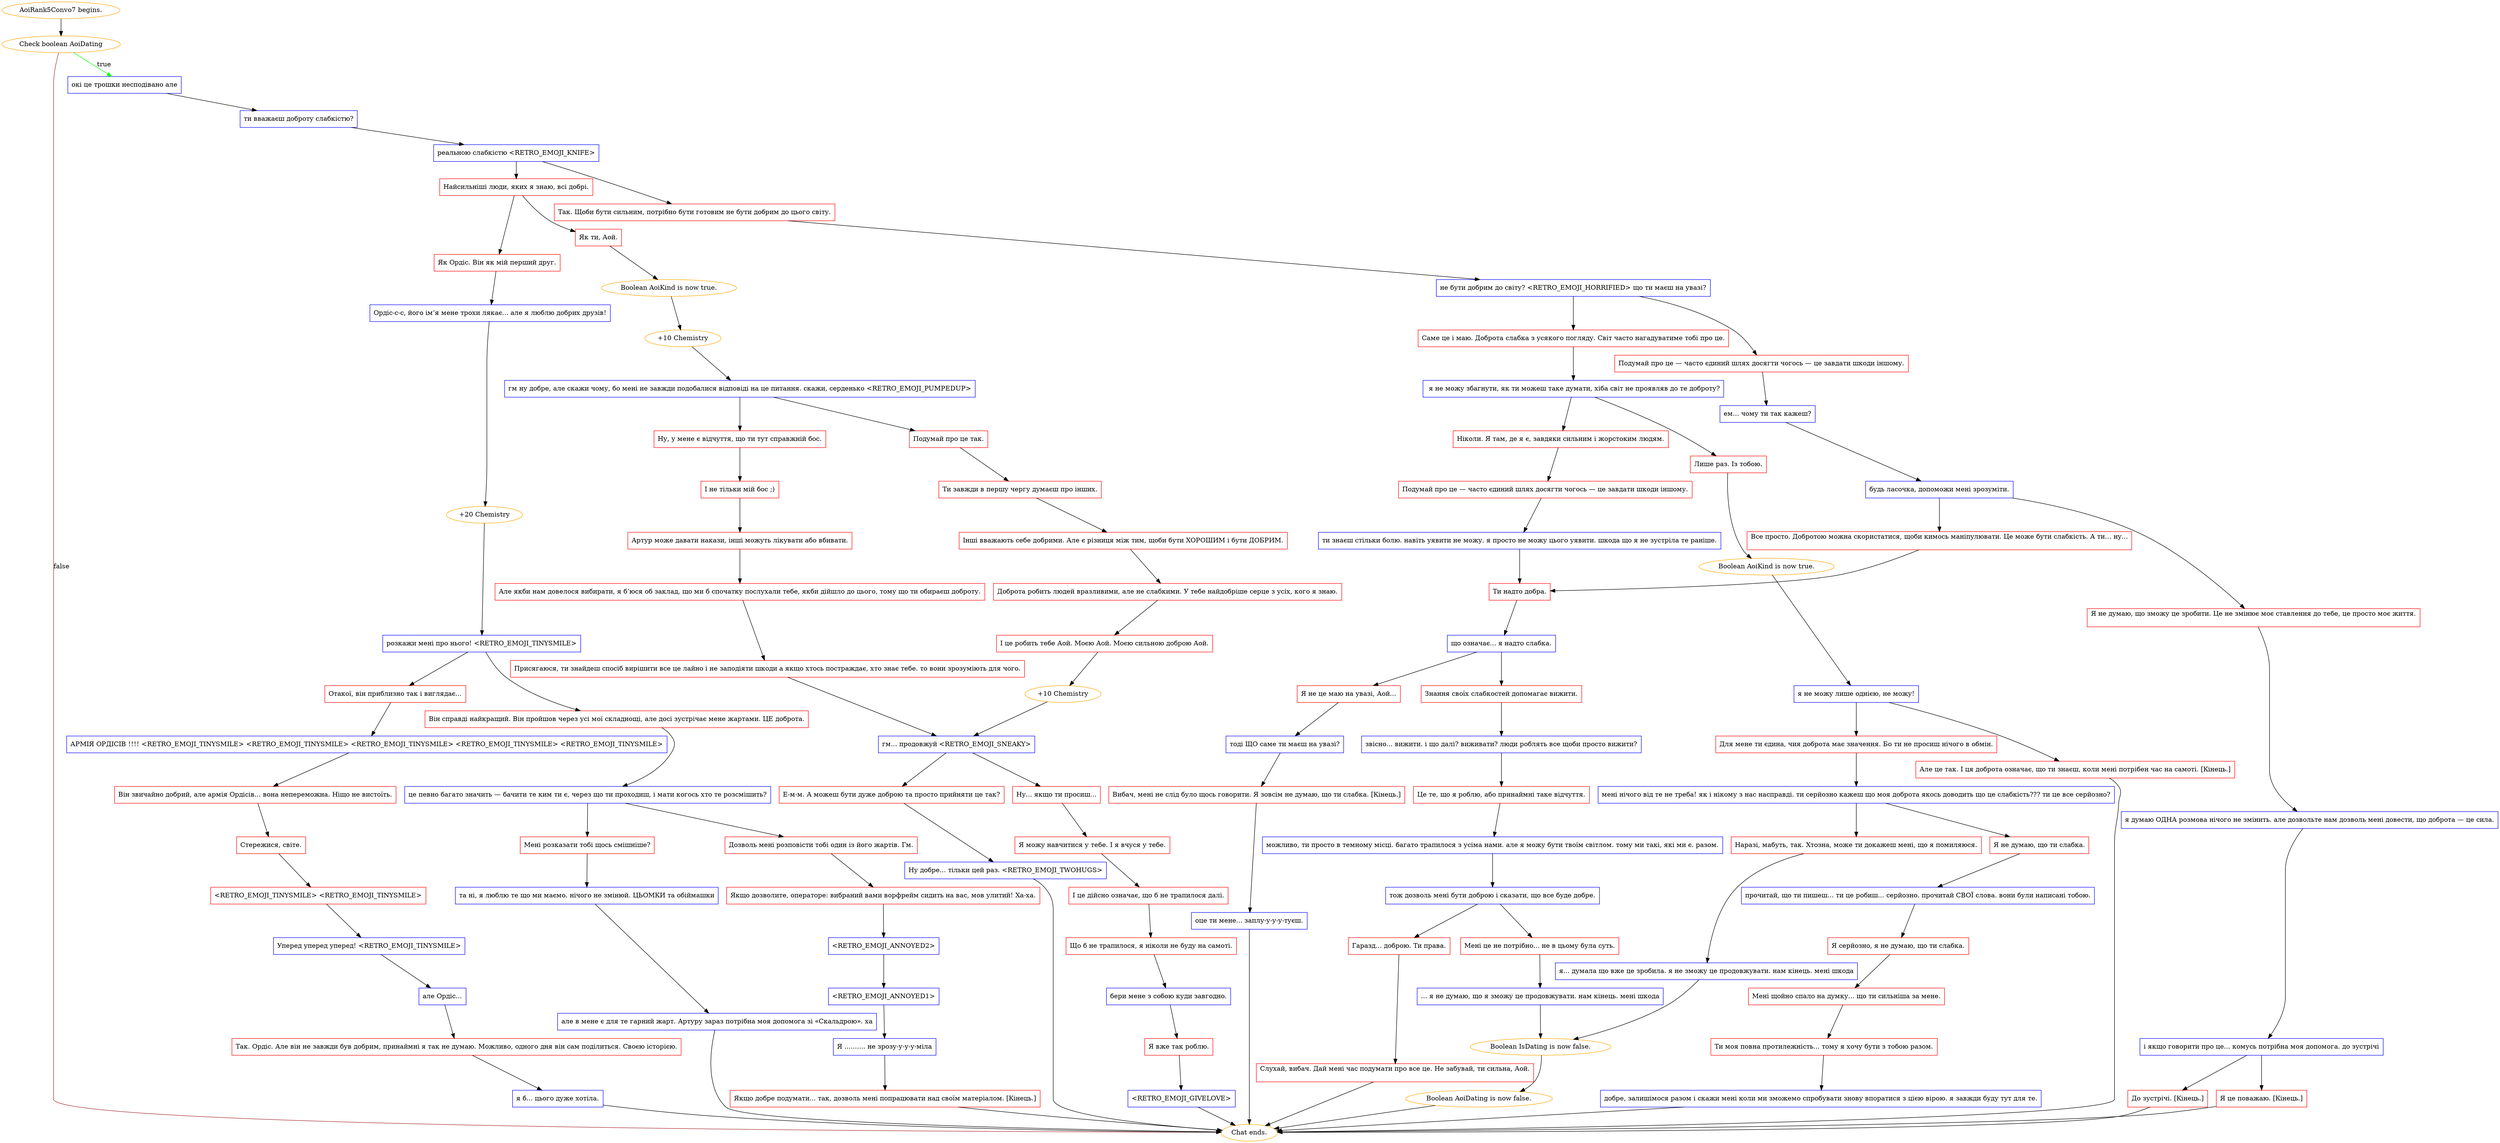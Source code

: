 digraph {
	"AoiRank5Convo7 begins." [color=orange];
		"AoiRank5Convo7 begins." -> j2617805464;
	j2617805464 [label="Check boolean AoiDating",color=orange];
		j2617805464 -> j4177354128 [label=true,color=green];
		j2617805464 -> "Chat ends." [label=false,color=brown];
	j4177354128 [label="окі це трошки несподівано але",shape=box,color=blue];
		j4177354128 -> j854671397;
	"Chat ends." [color=orange];
	j854671397 [label="ти вважаєш доброту слабкістю?",shape=box,color=blue];
		j854671397 -> j758492818;
	j758492818 [label="реальною слабкістю <RETRO_EMOJI_KNIFE>",shape=box,color=blue];
		j758492818 -> j3431946043;
		j758492818 -> j378970557;
	j3431946043 [label="Найсильніші люди, яких я знаю, всі добрі.",shape=box,color=red];
		j3431946043 -> j2355516011;
		j3431946043 -> j2958787392;
	j378970557 [label="Так. Щоби бути сильним, потрібно бути готовим не бути добрим до цього світу.",shape=box,color=red];
		j378970557 -> j3432389556;
	j2355516011 [label="Як ти, Аой.",shape=box,color=red];
		j2355516011 -> j1765872752;
	j2958787392 [label="Як Ордіс. Він як мій перший друг.",shape=box,color=red];
		j2958787392 -> j2334137923;
	j3432389556 [label="не бути добрим до світу? <RETRO_EMOJI_HORRIFIED> що ти маєш на увазі?",shape=box,color=blue];
		j3432389556 -> j4228614420;
		j3432389556 -> j3571489255;
	j1765872752 [label="Boolean AoiKind is now true.",color=orange];
		j1765872752 -> j3789754516;
	j2334137923 [label="Ордіс-с-с, його ім’я мене трохи лякає... але я люблю добрих друзів!",shape=box,color=blue];
		j2334137923 -> j2303849891;
	j4228614420 [label="Саме це і маю. Доброта слабка з усякого погляду. Світ часто нагадуватиме тобі про це.",shape=box,color=red];
		j4228614420 -> j3531354512;
	j3571489255 [label="Подумай про це — часто єдиний шлях досягти чогось — це завдати шкоди іншому.",shape=box,color=red];
		j3571489255 -> j1751109326;
	j3789754516 [label="+10 Chemistry",color=orange];
		j3789754516 -> j1667652659;
	j2303849891 [label="+20 Chemistry",color=orange];
		j2303849891 -> j3147363710;
	j3531354512 [label=" я не можу збагнути, як ти можеш таке думати, хіба світ не проявляв до те доброту?",shape=box,color=blue];
		j3531354512 -> j2488680428;
		j3531354512 -> j424855295;
	j1751109326 [label="ем... чому ти так кажеш?",shape=box,color=blue];
		j1751109326 -> j3823107915;
	j1667652659 [label="гм ну добре, але скажи чому, бо мені не завжди подобалися відповіді на це питання. скажи, серденько <RETRO_EMOJI_PUMPEDUP>",shape=box,color=blue];
		j1667652659 -> j3928344781;
		j1667652659 -> j3809329240;
	j3147363710 [label="розкажи мені про нього! <RETRO_EMOJI_TINYSMILE>",shape=box,color=blue];
		j3147363710 -> j3218505577;
		j3147363710 -> j1811137313;
	j2488680428 [label="Лише раз. Із тобою.",shape=box,color=red];
		j2488680428 -> j3191866186;
	j424855295 [label="Ніколи. Я там, де я є, завдяки сильним і жорстоким людям.",shape=box,color=red];
		j424855295 -> j383891026;
	j3823107915 [label="будь ласочка, допоможи мені зрозуміти.",shape=box,color=blue];
		j3823107915 -> j1662690043;
		j3823107915 -> j493285490;
	j3928344781 [label="Подумай про це так.",shape=box,color=red];
		j3928344781 -> j1419037767;
	j3809329240 [label="Ну, у мене є відчуття, що ти тут справжній бос.",shape=box,color=red];
		j3809329240 -> j3755045478;
	j3218505577 [label="Отакої, він приблизно так і виглядає...",shape=box,color=red];
		j3218505577 -> j3394891599;
	j1811137313 [label="Він справді найкращий. Він пройшов через усі мої складнощі, але досі зустрічає мене жартами. ЦЕ доброта.",shape=box,color=red];
		j1811137313 -> j2250497024;
	j3191866186 [label="Boolean AoiKind is now true.",color=orange];
		j3191866186 -> j2114993388;
	j383891026 [label="Подумай про це — часто єдиний шлях досягти чогось — це завдати шкоди іншому.",shape=box,color=red];
		j383891026 -> j2286918548;
	j1662690043 [label="Все просто. Добротою можна скористатися, щоби кимось маніпулювати. Це може бути слабкість. А ти… ну...
",shape=box,color=red];
		j1662690043 -> j2890513748;
	j493285490 [label="Я не думаю, що зможу це зробити. Це не змінює моє ставлення до тебе, це просто моє життя.
",shape=box,color=red];
		j493285490 -> j3562906416;
	j1419037767 [label="Ти завжди в першу чергу думаєш про інших.",shape=box,color=red];
		j1419037767 -> j2226488833;
	j3755045478 [label="І не тільки мій бос ;)",shape=box,color=red];
		j3755045478 -> j1329104476;
	j3394891599 [label="АРМІЯ ОРДІСІВ !!!! <RETRO_EMOJI_TINYSMILE> <RETRO_EMOJI_TINYSMILE> <RETRO_EMOJI_TINYSMILE> <RETRO_EMOJI_TINYSMILE> <RETRO_EMOJI_TINYSMILE>",shape=box,color=blue];
		j3394891599 -> j457232382;
	j2250497024 [label="це певно багато значить — бачити те ким ти є, через що ти проходиш, і мати когось хто те розсмішить?",shape=box,color=blue];
		j2250497024 -> j1822700695;
		j2250497024 -> j317142692;
	j2114993388 [label="я не можу лише однією, не можу!",shape=box,color=blue];
		j2114993388 -> j1691851778;
		j2114993388 -> j1598056534;
	j2286918548 [label="ти знаєш стільки болю. навіть уявити не можу. я просто не можу цього уявити. шкода що я не зустріла те раніше.",shape=box,color=blue];
		j2286918548 -> j2890513748;
	j2890513748 [label="Ти надто добра.",shape=box,color=red];
		j2890513748 -> j714082495;
	j3562906416 [label="я думаю ОДНА розмова нічого не змінить. але дозвольте нам дозволь мені довести, що доброта — це сила.",shape=box,color=blue];
		j3562906416 -> j2478421965;
	j2226488833 [label="Інші вважають себе добрими. Але є різниця між тим, щоби бути ХОРОШИМ і бути ДОБРИМ.",shape=box,color=red];
		j2226488833 -> j1339413413;
	j1329104476 [label="Артур може давати накази, інші можуть лікувати або вбивати.",shape=box,color=red];
		j1329104476 -> j1476790666;
	j457232382 [label="Він звичайно добрий, але армія Ордісів... вона непереможна. Ніщо не вистоїть.",shape=box,color=red];
		j457232382 -> j2418446354;
	j1822700695 [label="Мені розказати тобі щось смішніше?",shape=box,color=red];
		j1822700695 -> j4008382513;
	j317142692 [label="Дозволь мені розповісти тобі один із його жартів. Гм.",shape=box,color=red];
		j317142692 -> j4231596916;
	j1691851778 [label="Для мене ти єдина, чия доброта має значення. Бо ти не просиш нічого в обмін.",shape=box,color=red];
		j1691851778 -> j3251343583;
	j1598056534 [label="Але це так. І ця доброта означає, що ти знаєш, коли мені потрібен час на самоті. [Кінець.]",shape=box,color=red];
		j1598056534 -> "Chat ends.";
	j714082495 [label="що означає... я надто слабка.",shape=box,color=blue];
		j714082495 -> j556762567;
		j714082495 -> j2514291270;
	j2478421965 [label="і якщо говорити про це... комусь потрібна моя допомога. до зустрічі",shape=box,color=blue];
		j2478421965 -> j1334526884;
		j2478421965 -> j2119445374;
	j1339413413 [label="Доброта робить людей вразливими, але не слабкими. У тебе найдобріше серце з усіх, кого я знаю.",shape=box,color=red];
		j1339413413 -> j4193751428;
	j1476790666 [label="Але якби нам довелося вибирати, я б’юся об заклад, що ми б спочатку послухали тебе, якби дійшло до цього, тому що ти обираєш доброту.",shape=box,color=red];
		j1476790666 -> j3994469134;
	j2418446354 [label="Стережися, світе.",shape=box,color=red];
		j2418446354 -> j2997468801;
	j4008382513 [label="та ні, я люблю те що ми маємо. нічого не змінюй. ЦЬОМКИ та обіймашки",shape=box,color=blue];
		j4008382513 -> j1823610374;
	j4231596916 [label="Якщо дозволите, операторе: вибраний вами ворфрейм сидить на вас, мов улитий! Ха-ха.",shape=box,color=red];
		j4231596916 -> j1939330319;
	j3251343583 [label="мені нічого від те не треба! як і нікому з нас насправді. ти серйозно кажеш що моя доброта якось доводить що це слабкість??? ти це все серйозно?",shape=box,color=blue];
		j3251343583 -> j3781918436;
		j3251343583 -> j3103714925;
	j556762567 [label="Я не це маю на увазі, Аой...",shape=box,color=red];
		j556762567 -> j2477265579;
	j2514291270 [label="Знання своїх слабкостей допомагає вижити.",shape=box,color=red];
		j2514291270 -> j2945281742;
	j1334526884 [label="Я це поважаю. [Кінець.]",shape=box,color=red];
		j1334526884 -> "Chat ends.";
	j2119445374 [label="До зустрічі. [Кінець.]",shape=box,color=red];
		j2119445374 -> "Chat ends.";
	j4193751428 [label="І це робить тебе Аой. Моєю Аой. Моєю сильною доброю Аой.",shape=box,color=red];
		j4193751428 -> j2862008263;
	j3994469134 [label="Присягаюся, ти знайдеш спосіб вирішити все це лайно і не заподіяти шкоди а якщо хтось постраждає, хто знає тебе. то вони зрозуміють для чого.",shape=box,color=red];
		j3994469134 -> j1772333020;
	j2997468801 [label="<RETRO_EMOJI_TINYSMILE> <RETRO_EMOJI_TINYSMILE>",shape=box,color=red];
		j2997468801 -> j1121188098;
	j1823610374 [label="але в мене є для те гарний жарт. Артуру зараз потрібна моя допомога зі «Скальдрою». ха",shape=box,color=blue];
		j1823610374 -> "Chat ends.";
	j1939330319 [label="<RETRO_EMOJI_ANNOYED2>",shape=box,color=blue];
		j1939330319 -> j439944631;
	j3781918436 [label="Наразі, мабуть, так. Хтозна, може ти докажеш мені, що я помиляюся.",shape=box,color=red];
		j3781918436 -> j3882260428;
	j3103714925 [label="Я не думаю, що ти слабка.",shape=box,color=red];
		j3103714925 -> j2277256715;
	j2477265579 [label="тоді ЩО саме ти маєш на увазі?",shape=box,color=blue];
		j2477265579 -> j1662780372;
	j2945281742 [label="звісно... вижити. і що далі? виживати? люди роблять все щоби просто вижити?",shape=box,color=blue];
		j2945281742 -> j3525498642;
	j2862008263 [label="+10 Chemistry",color=orange];
		j2862008263 -> j1772333020;
	j1772333020 [label="гм... продовжуй <RETRO_EMOJI_SNEAKY>",shape=box,color=blue];
		j1772333020 -> j536426300;
		j1772333020 -> j3125955571;
	j1121188098 [label="Уперед уперед уперед! <RETRO_EMOJI_TINYSMILE>",shape=box,color=blue];
		j1121188098 -> j1600734556;
	j439944631 [label="<RETRO_EMOJI_ANNOYED1>",shape=box,color=blue];
		j439944631 -> j3427424319;
	j3882260428 [label="я... думала що вже це зробила. я не зможу це продовжувати. нам кінець. мені шкода",shape=box,color=blue];
		j3882260428 -> j2209722290;
	j2277256715 [label="прочитай, що ти пишеш... ти це робиш... серйозно. прочитай СВОЇ слова. вони були написані тобою.",shape=box,color=blue];
		j2277256715 -> j3432809940;
	j1662780372 [label="Вибач, мені не слід було щось говорити. Я зовсім не думаю, що ти слабка. [Кінець.]",shape=box,color=red];
		j1662780372 -> j1967398245;
	j3525498642 [label="Це те, що я роблю, або принаймні таке відчуття.",shape=box,color=red];
		j3525498642 -> j245417212;
	j536426300 [label="Е-м-м. А можеш бути дуже доброю та просто прийняти це так?",shape=box,color=red];
		j536426300 -> j457747460;
	j3125955571 [label="Ну... якщо ти просиш...",shape=box,color=red];
		j3125955571 -> j1810245917;
	j1600734556 [label="але Ордіс...",shape=box,color=blue];
		j1600734556 -> j560884132;
	j3427424319 [label="Я .......... не зрозу-у-у-у-міла",shape=box,color=blue];
		j3427424319 -> j1516628665;
	j2209722290 [label="Boolean IsDating is now false.",color=orange];
		j2209722290 -> j1296492913;
	j3432809940 [label="Я серйозно, я не думаю, що ти слабка.",shape=box,color=red];
		j3432809940 -> j3445399229;
	j1967398245 [label="оце ти мене... заплу-у-у-у-туєш.",shape=box,color=blue];
		j1967398245 -> "Chat ends.";
	j245417212 [label="можливо, ти просто в темному місці. багато трапилося з усіма нами. але я можу бути твоїм світлом. тому ми такі, які ми є. разом.",shape=box,color=blue];
		j245417212 -> j1762007227;
	j457747460 [label="Ну добре... тільки цей раз. <RETRO_EMOJI_TWOHUGS>",shape=box,color=blue];
		j457747460 -> "Chat ends.";
	j1810245917 [label="Я можу навчитися у тебе. І я вчуся у тебе.",shape=box,color=red];
		j1810245917 -> j3937999068;
	j560884132 [label="Так. Ордіс. Але він не завжди був добрим, принаймні я так не думаю. Можливо, одного дня він сам поділиться. Своєю історією.",shape=box,color=red];
		j560884132 -> j2436085868;
	j1516628665 [label="Якщо добре подумати... так, дозволь мені попрацювати над своїм матеріалом. [Кінець.]",shape=box,color=red];
		j1516628665 -> "Chat ends.";
	j1296492913 [label="Boolean AoiDating is now false.",color=orange];
		j1296492913 -> "Chat ends.";
	j3445399229 [label="Мені щойно спало на думку... що ти сильніша за мене.",shape=box,color=red];
		j3445399229 -> j1590559609;
	j1762007227 [label="тож дозволь мені бути доброю і сказати, що все буде добре.",shape=box,color=blue];
		j1762007227 -> j540824992;
		j1762007227 -> j3221116718;
	j3937999068 [label="І це дійсно означає, що б не трапилося далі.",shape=box,color=red];
		j3937999068 -> j1157768176;
	j2436085868 [label="я б... цього дуже хотіла.",shape=box,color=blue];
		j2436085868 -> "Chat ends.";
	j1590559609 [label="Ти моя повна протилежність... тому я хочу бути з тобою разом.",shape=box,color=red];
		j1590559609 -> j641554643;
	j540824992 [label="Гаразд... доброю. Ти права.",shape=box,color=red];
		j540824992 -> j3557112547;
	j3221116718 [label="Мені це не потрібно... не в цьому була суть.",shape=box,color=red];
		j3221116718 -> j2701002493;
	j1157768176 [label="Що б не трапилося, я ніколи не буду на самоті.",shape=box,color=red];
		j1157768176 -> j284368197;
	j641554643 [label="добре, залишімося разом і скажи мені коли ми зможемо спробувати знову впоратися з цією вірою. я завжди буду тут для те.",shape=box,color=blue];
		j641554643 -> "Chat ends.";
	j3557112547 [label="Слухай, вибач. Дай мені час подумати про все це. Не забувай, ти сильна, Аой.
",shape=box,color=red];
		j3557112547 -> "Chat ends.";
	j2701002493 [label="... я не думаю, що я зможу це продовжувати. нам кінець. мені шкода",shape=box,color=blue];
		j2701002493 -> j2209722290;
	j284368197 [label="бери мене з собою куди завгодно.",shape=box,color=blue];
		j284368197 -> j2945938591;
	j2945938591 [label="Я вже так роблю.",shape=box,color=red];
		j2945938591 -> j3455463371;
	j3455463371 [label="<RETRO_EMOJI_GIVELOVE>",shape=box,color=blue];
		j3455463371 -> "Chat ends.";
}